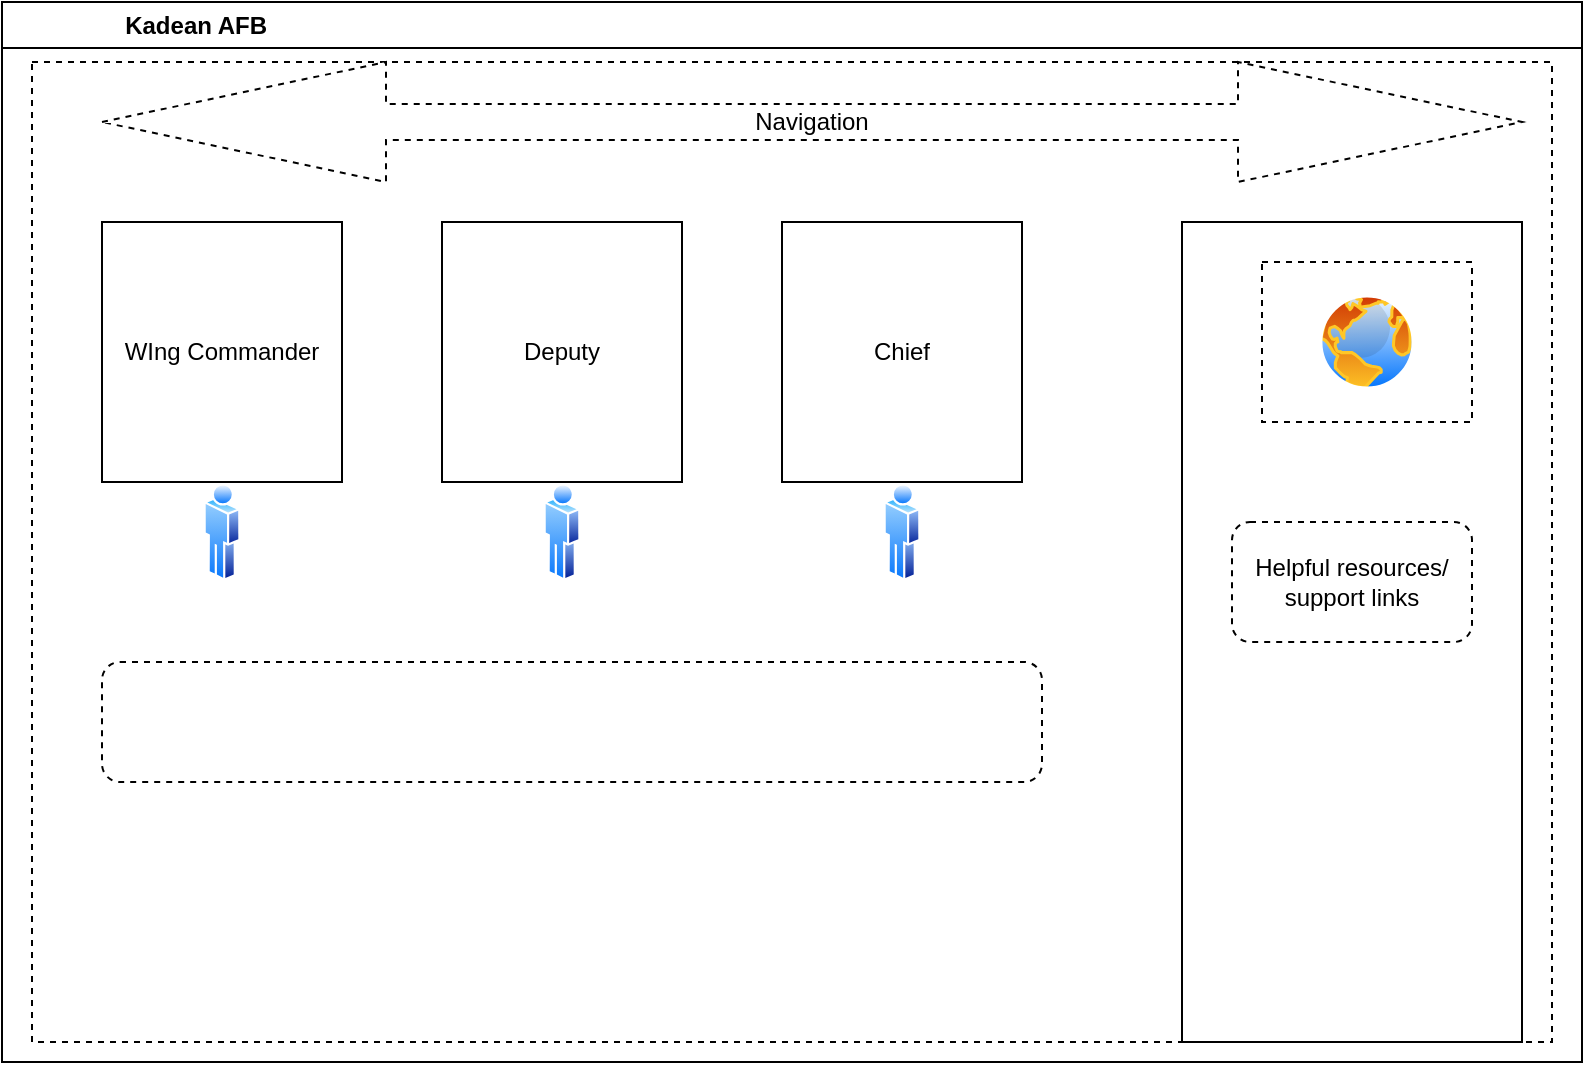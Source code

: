 <mxfile>
    <diagram id="NKBDkrfCbtEeeVmyoVjP" name="Page-1">
        <mxGraphModel dx="976" dy="735" grid="1" gridSize="10" guides="1" tooltips="1" connect="1" arrows="1" fold="1" page="1" pageScale="1" pageWidth="850" pageHeight="1100" math="0" shadow="0">
            <root>
                <mxCell id="0"/>
                <mxCell id="1" parent="0"/>
                <mxCell id="3" value="Kadean AFB&lt;span style=&quot;white-space: pre;&quot;&gt;&#9;&lt;/span&gt;&lt;span style=&quot;white-space: pre;&quot;&gt;&#9;&lt;/span&gt;&lt;span style=&quot;white-space: pre;&quot;&gt;&#9;&lt;/span&gt;&lt;span style=&quot;white-space: pre;&quot;&gt;&#9;&lt;/span&gt;&lt;span style=&quot;white-space: pre;&quot;&gt;&#9;&lt;/span&gt;&lt;span style=&quot;white-space: pre;&quot;&gt;&#9;&lt;/span&gt;&lt;span style=&quot;white-space: pre;&quot;&gt;&#9;&lt;/span&gt;&lt;span style=&quot;white-space: pre;&quot;&gt;&#9;&lt;/span&gt;&lt;span style=&quot;white-space: pre;&quot;&gt;&#9;&lt;/span&gt;&lt;span style=&quot;white-space: pre;&quot;&gt;&#9;&lt;/span&gt;&lt;span style=&quot;white-space: pre;&quot;&gt;&#9;&lt;/span&gt;&lt;span style=&quot;white-space: pre;&quot;&gt;&#9;&lt;/span&gt;&lt;span style=&quot;white-space: pre;&quot;&gt;&#9;&lt;/span&gt;&lt;span style=&quot;white-space: pre;&quot;&gt;&#9;&lt;/span&gt;&lt;span style=&quot;white-space: pre;&quot;&gt;&#9;&lt;/span&gt;&lt;span style=&quot;white-space: pre;&quot;&gt;&#9;&lt;/span&gt;&lt;span style=&quot;white-space: pre;&quot;&gt;&#9;&lt;/span&gt;&lt;span style=&quot;white-space: pre;&quot;&gt;&#9;&lt;/span&gt;&lt;span style=&quot;white-space: pre;&quot;&gt;&#9;&lt;/span&gt;&lt;span style=&quot;white-space: pre;&quot;&gt;&#9;&lt;/span&gt;&lt;span style=&quot;white-space: pre;&quot;&gt;&#9;&lt;/span&gt;&lt;span style=&quot;white-space: pre;&quot;&gt;&#9;&lt;/span&gt;&lt;span style=&quot;white-space: pre;&quot;&gt;&#9;&lt;/span&gt;" style="swimlane;whiteSpace=wrap;html=1;" vertex="1" parent="1">
                    <mxGeometry x="30" y="70" width="790" height="530" as="geometry"/>
                </mxCell>
                <mxCell id="4" value="" style="rounded=0;whiteSpace=wrap;html=1;dashed=1;" vertex="1" parent="3">
                    <mxGeometry x="15" y="30" width="760" height="490" as="geometry"/>
                </mxCell>
                <mxCell id="5" value="WIng Commander" style="rounded=0;whiteSpace=wrap;html=1;" vertex="1" parent="3">
                    <mxGeometry x="50" y="110" width="120" height="130" as="geometry"/>
                </mxCell>
                <mxCell id="6" value="Deputy" style="rounded=0;whiteSpace=wrap;html=1;" vertex="1" parent="3">
                    <mxGeometry x="220" y="110" width="120" height="130" as="geometry"/>
                </mxCell>
                <mxCell id="7" value="Chief" style="rounded=0;whiteSpace=wrap;html=1;" vertex="1" parent="3">
                    <mxGeometry x="390" y="110" width="120" height="130" as="geometry"/>
                </mxCell>
                <mxCell id="20" value="" style="rounded=0;whiteSpace=wrap;html=1;" vertex="1" parent="3">
                    <mxGeometry x="590" y="110" width="170" height="410" as="geometry"/>
                </mxCell>
                <mxCell id="42" value="Logo" style="rounded=0;whiteSpace=wrap;html=1;dashed=1;" vertex="1" parent="3">
                    <mxGeometry x="630" y="130" width="105" height="80" as="geometry"/>
                </mxCell>
                <mxCell id="43" value="" style="aspect=fixed;perimeter=ellipsePerimeter;html=1;align=center;shadow=0;dashed=0;spacingTop=3;image;image=img/lib/active_directory/user.svg;" vertex="1" parent="3">
                    <mxGeometry x="100.75" y="240" width="18.5" height="50" as="geometry"/>
                </mxCell>
                <mxCell id="45" value="" style="aspect=fixed;perimeter=ellipsePerimeter;html=1;align=center;shadow=0;dashed=0;spacingTop=3;image;image=img/lib/active_directory/user.svg;" vertex="1" parent="3">
                    <mxGeometry x="270.75" y="240" width="18.5" height="50" as="geometry"/>
                </mxCell>
                <mxCell id="44" value="" style="aspect=fixed;perimeter=ellipsePerimeter;html=1;align=center;shadow=0;dashed=0;spacingTop=3;image;image=img/lib/active_directory/user.svg;" vertex="1" parent="3">
                    <mxGeometry x="440.75" y="240" width="18.5" height="50" as="geometry"/>
                </mxCell>
                <mxCell id="46" value="" style="aspect=fixed;perimeter=ellipsePerimeter;html=1;align=center;shadow=0;dashed=0;spacingTop=3;image;image=img/lib/active_directory/internet_globe.svg;" vertex="1" parent="3">
                    <mxGeometry x="657.5" y="145" width="50" height="50" as="geometry"/>
                </mxCell>
                <mxCell id="47" value="Navigation" style="shape=doubleArrow;whiteSpace=wrap;html=1;dashed=1;" vertex="1" parent="3">
                    <mxGeometry x="50" y="30" width="710" height="60" as="geometry"/>
                </mxCell>
                <mxCell id="49" value="Helpful resources/ support links" style="rounded=1;whiteSpace=wrap;html=1;dashed=1;" vertex="1" parent="3">
                    <mxGeometry x="615" y="260" width="120" height="60" as="geometry"/>
                </mxCell>
                <mxCell id="51" value="" style="rounded=1;whiteSpace=wrap;html=1;dashed=1;" vertex="1" parent="3">
                    <mxGeometry x="50" y="330" width="470" height="60" as="geometry"/>
                </mxCell>
            </root>
        </mxGraphModel>
    </diagram>
</mxfile>
